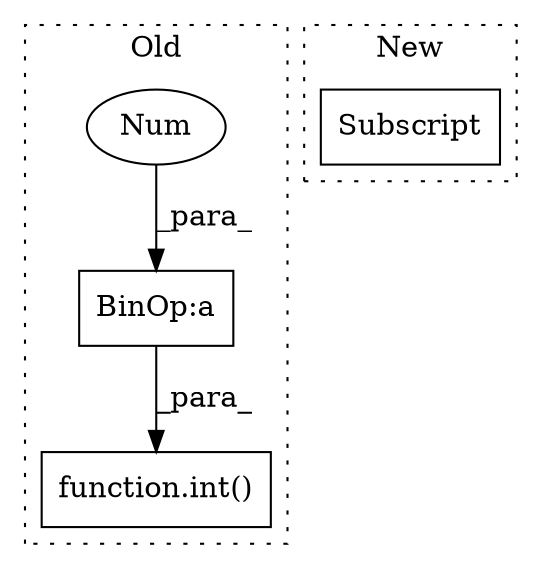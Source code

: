 digraph G {
subgraph cluster0 {
1 [label="function.int()" a="75" s="484,500" l="4,1" shape="box"];
3 [label="BinOp:a" a="82" s="495" l="3" shape="box"];
4 [label="Num" a="76" s="498" l="2" shape="ellipse"];
label = "Old";
style="dotted";
}
subgraph cluster1 {
2 [label="Subscript" a="63" s="903,0" l="11,0" shape="box"];
label = "New";
style="dotted";
}
3 -> 1 [label="_para_"];
4 -> 3 [label="_para_"];
}